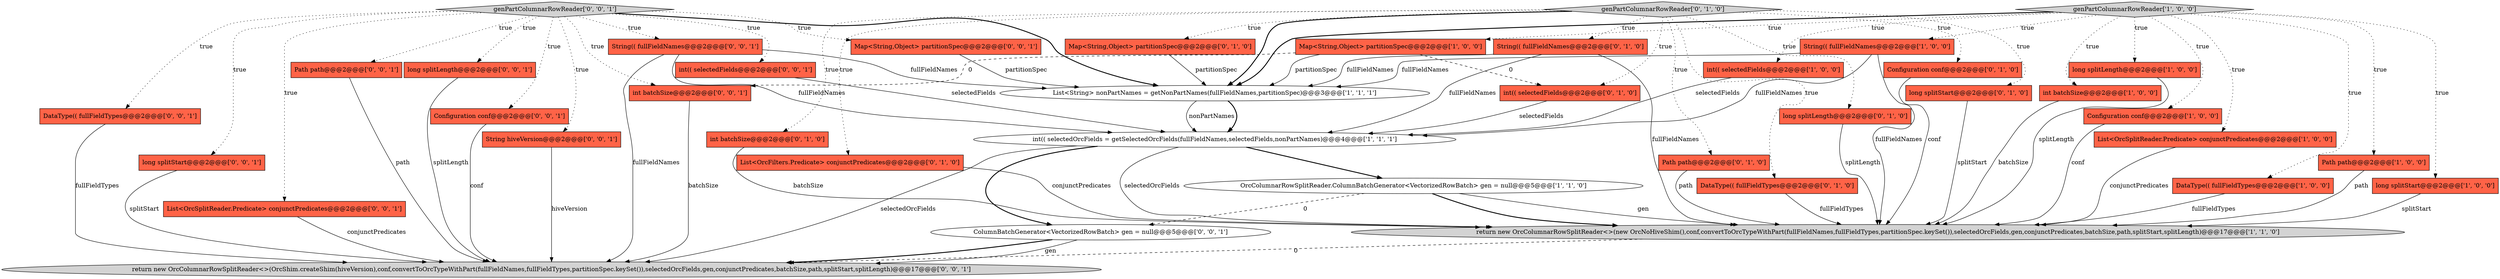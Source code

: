 digraph {
13 [style = filled, label = "Map<String,Object> partitionSpec@@@2@@@['1', '0', '0']", fillcolor = tomato, shape = box image = "AAA1AAABBB1BBB"];
5 [style = filled, label = "DataType(( fullFieldTypes@@@2@@@['1', '0', '0']", fillcolor = tomato, shape = box image = "AAA0AAABBB1BBB"];
23 [style = filled, label = "List<OrcFilters.Predicate> conjunctPredicates@@@2@@@['0', '1', '0']", fillcolor = tomato, shape = box image = "AAA0AAABBB2BBB"];
22 [style = filled, label = "long splitLength@@@2@@@['0', '1', '0']", fillcolor = tomato, shape = box image = "AAA0AAABBB2BBB"];
36 [style = filled, label = "long splitLength@@@2@@@['0', '0', '1']", fillcolor = tomato, shape = box image = "AAA0AAABBB3BBB"];
11 [style = filled, label = "long splitLength@@@2@@@['1', '0', '0']", fillcolor = tomato, shape = box image = "AAA0AAABBB1BBB"];
10 [style = filled, label = "Configuration conf@@@2@@@['1', '0', '0']", fillcolor = tomato, shape = box image = "AAA0AAABBB1BBB"];
8 [style = filled, label = "int(( selectedOrcFields = getSelectedOrcFields(fullFieldNames,selectedFields,nonPartNames)@@@4@@@['1', '1', '1']", fillcolor = white, shape = ellipse image = "AAA0AAABBB1BBB"];
38 [style = filled, label = "ColumnBatchGenerator<VectorizedRowBatch> gen = null@@@5@@@['0', '0', '1']", fillcolor = white, shape = ellipse image = "AAA0AAABBB3BBB"];
1 [style = filled, label = "List<OrcSplitReader.Predicate> conjunctPredicates@@@2@@@['1', '0', '0']", fillcolor = tomato, shape = box image = "AAA0AAABBB1BBB"];
20 [style = filled, label = "Map<String,Object> partitionSpec@@@2@@@['0', '1', '0']", fillcolor = tomato, shape = box image = "AAA0AAABBB2BBB"];
6 [style = filled, label = "int(( selectedFields@@@2@@@['1', '0', '0']", fillcolor = tomato, shape = box image = "AAA0AAABBB1BBB"];
34 [style = filled, label = "DataType(( fullFieldTypes@@@2@@@['0', '0', '1']", fillcolor = tomato, shape = box image = "AAA0AAABBB3BBB"];
19 [style = filled, label = "int batchSize@@@2@@@['0', '1', '0']", fillcolor = tomato, shape = box image = "AAA0AAABBB2BBB"];
30 [style = filled, label = "long splitStart@@@2@@@['0', '0', '1']", fillcolor = tomato, shape = box image = "AAA0AAABBB3BBB"];
0 [style = filled, label = "String(( fullFieldNames@@@2@@@['1', '0', '0']", fillcolor = tomato, shape = box image = "AAA0AAABBB1BBB"];
25 [style = filled, label = "int(( selectedFields@@@2@@@['0', '1', '0']", fillcolor = tomato, shape = box image = "AAA1AAABBB2BBB"];
18 [style = filled, label = "Path path@@@2@@@['0', '1', '0']", fillcolor = tomato, shape = box image = "AAA0AAABBB2BBB"];
14 [style = filled, label = "OrcColumnarRowSplitReader.ColumnBatchGenerator<VectorizedRowBatch> gen = null@@@5@@@['1', '1', '0']", fillcolor = white, shape = ellipse image = "AAA0AAABBB1BBB"];
4 [style = filled, label = "genPartColumnarRowReader['1', '0', '0']", fillcolor = lightgray, shape = diamond image = "AAA0AAABBB1BBB"];
39 [style = filled, label = "int batchSize@@@2@@@['0', '0', '1']", fillcolor = tomato, shape = box image = "AAA0AAABBB3BBB"];
24 [style = filled, label = "String(( fullFieldNames@@@2@@@['0', '1', '0']", fillcolor = tomato, shape = box image = "AAA0AAABBB2BBB"];
26 [style = filled, label = "List<OrcSplitReader.Predicate> conjunctPredicates@@@2@@@['0', '0', '1']", fillcolor = tomato, shape = box image = "AAA0AAABBB3BBB"];
15 [style = filled, label = "DataType(( fullFieldTypes@@@2@@@['0', '1', '0']", fillcolor = tomato, shape = box image = "AAA0AAABBB2BBB"];
31 [style = filled, label = "Path path@@@2@@@['0', '0', '1']", fillcolor = tomato, shape = box image = "AAA0AAABBB3BBB"];
35 [style = filled, label = "genPartColumnarRowReader['0', '0', '1']", fillcolor = lightgray, shape = diamond image = "AAA0AAABBB3BBB"];
37 [style = filled, label = "return new OrcColumnarRowSplitReader<>(OrcShim.createShim(hiveVersion),conf,convertToOrcTypeWithPart(fullFieldNames,fullFieldTypes,partitionSpec.keySet()),selectedOrcFields,gen,conjunctPredicates,batchSize,path,splitStart,splitLength)@@@17@@@['0', '0', '1']", fillcolor = lightgray, shape = ellipse image = "AAA0AAABBB3BBB"];
12 [style = filled, label = "return new OrcColumnarRowSplitReader<>(new OrcNoHiveShim(),conf,convertToOrcTypeWithPart(fullFieldNames,fullFieldTypes,partitionSpec.keySet()),selectedOrcFields,gen,conjunctPredicates,batchSize,path,splitStart,splitLength)@@@17@@@['1', '1', '0']", fillcolor = lightgray, shape = ellipse image = "AAA0AAABBB1BBB"];
16 [style = filled, label = "Configuration conf@@@2@@@['0', '1', '0']", fillcolor = tomato, shape = box image = "AAA0AAABBB2BBB"];
32 [style = filled, label = "Configuration conf@@@2@@@['0', '0', '1']", fillcolor = tomato, shape = box image = "AAA0AAABBB3BBB"];
28 [style = filled, label = "String hiveVersion@@@2@@@['0', '0', '1']", fillcolor = tomato, shape = box image = "AAA0AAABBB3BBB"];
29 [style = filled, label = "String(( fullFieldNames@@@2@@@['0', '0', '1']", fillcolor = tomato, shape = box image = "AAA0AAABBB3BBB"];
17 [style = filled, label = "long splitStart@@@2@@@['0', '1', '0']", fillcolor = tomato, shape = box image = "AAA0AAABBB2BBB"];
9 [style = filled, label = "List<String> nonPartNames = getNonPartNames(fullFieldNames,partitionSpec)@@@3@@@['1', '1', '1']", fillcolor = white, shape = ellipse image = "AAA0AAABBB1BBB"];
33 [style = filled, label = "Map<String,Object> partitionSpec@@@2@@@['0', '0', '1']", fillcolor = tomato, shape = box image = "AAA0AAABBB3BBB"];
27 [style = filled, label = "int(( selectedFields@@@2@@@['0', '0', '1']", fillcolor = tomato, shape = box image = "AAA0AAABBB3BBB"];
7 [style = filled, label = "Path path@@@2@@@['1', '0', '0']", fillcolor = tomato, shape = box image = "AAA0AAABBB1BBB"];
3 [style = filled, label = "long splitStart@@@2@@@['1', '0', '0']", fillcolor = tomato, shape = box image = "AAA0AAABBB1BBB"];
21 [style = filled, label = "genPartColumnarRowReader['0', '1', '0']", fillcolor = lightgray, shape = diamond image = "AAA0AAABBB2BBB"];
2 [style = filled, label = "int batchSize@@@2@@@['1', '0', '0']", fillcolor = tomato, shape = box image = "AAA0AAABBB1BBB"];
21->15 [style = dotted, label="true"];
4->1 [style = dotted, label="true"];
21->18 [style = dotted, label="true"];
24->9 [style = solid, label="fullFieldNames"];
9->8 [style = solid, label="nonPartNames"];
35->26 [style = dotted, label="true"];
4->7 [style = dotted, label="true"];
2->12 [style = solid, label="batchSize"];
7->12 [style = solid, label="path"];
13->25 [style = dashed, label="0"];
21->24 [style = dotted, label="true"];
21->23 [style = dotted, label="true"];
23->12 [style = solid, label="conjunctPredicates"];
0->8 [style = solid, label="fullFieldNames"];
22->12 [style = solid, label="splitLength"];
27->8 [style = solid, label="selectedFields"];
3->12 [style = solid, label="splitStart"];
15->12 [style = solid, label="fullFieldTypes"];
11->12 [style = solid, label="splitLength"];
21->20 [style = dotted, label="true"];
12->37 [style = dashed, label="0"];
14->12 [style = solid, label="gen"];
13->9 [style = solid, label="partitionSpec"];
4->0 [style = dotted, label="true"];
21->22 [style = dotted, label="true"];
5->12 [style = solid, label="fullFieldTypes"];
21->17 [style = dotted, label="true"];
35->33 [style = dotted, label="true"];
9->8 [style = bold, label=""];
8->38 [style = bold, label=""];
38->37 [style = solid, label="gen"];
35->30 [style = dotted, label="true"];
36->37 [style = solid, label="splitLength"];
8->12 [style = solid, label="selectedOrcFields"];
4->13 [style = dotted, label="true"];
21->9 [style = bold, label=""];
38->37 [style = bold, label=""];
21->16 [style = dotted, label="true"];
4->2 [style = dotted, label="true"];
35->29 [style = dotted, label="true"];
4->9 [style = bold, label=""];
4->5 [style = dotted, label="true"];
8->37 [style = solid, label="selectedOrcFields"];
18->12 [style = solid, label="path"];
4->10 [style = dotted, label="true"];
35->9 [style = bold, label=""];
29->8 [style = solid, label="fullFieldNames"];
8->14 [style = bold, label=""];
4->11 [style = dotted, label="true"];
19->12 [style = solid, label="batchSize"];
33->9 [style = solid, label="partitionSpec"];
35->31 [style = dotted, label="true"];
21->25 [style = dotted, label="true"];
13->39 [style = dashed, label="0"];
4->3 [style = dotted, label="true"];
14->38 [style = dashed, label="0"];
6->8 [style = solid, label="selectedFields"];
31->37 [style = solid, label="path"];
16->12 [style = solid, label="conf"];
34->37 [style = solid, label="fullFieldTypes"];
0->12 [style = solid, label="fullFieldNames"];
4->6 [style = dotted, label="true"];
35->39 [style = dotted, label="true"];
39->37 [style = solid, label="batchSize"];
29->9 [style = solid, label="fullFieldNames"];
35->36 [style = dotted, label="true"];
24->12 [style = solid, label="fullFieldNames"];
20->9 [style = solid, label="partitionSpec"];
29->37 [style = solid, label="fullFieldNames"];
30->37 [style = solid, label="splitStart"];
25->8 [style = solid, label="selectedFields"];
0->9 [style = solid, label="fullFieldNames"];
35->27 [style = dotted, label="true"];
26->37 [style = solid, label="conjunctPredicates"];
1->12 [style = solid, label="conjunctPredicates"];
14->12 [style = bold, label=""];
21->19 [style = dotted, label="true"];
28->37 [style = solid, label="hiveVersion"];
32->37 [style = solid, label="conf"];
35->28 [style = dotted, label="true"];
35->34 [style = dotted, label="true"];
17->12 [style = solid, label="splitStart"];
10->12 [style = solid, label="conf"];
24->8 [style = solid, label="fullFieldNames"];
35->32 [style = dotted, label="true"];
}
